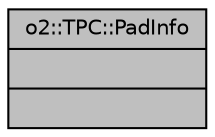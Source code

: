 digraph "o2::TPC::PadInfo"
{
 // INTERACTIVE_SVG=YES
  bgcolor="transparent";
  edge [fontname="Helvetica",fontsize="10",labelfontname="Helvetica",labelfontsize="10"];
  node [fontname="Helvetica",fontsize="10",shape=record];
  Node1 [label="{o2::TPC::PadInfo\n||}",height=0.2,width=0.4,color="black", fillcolor="grey75", style="filled" fontcolor="black"];
}
